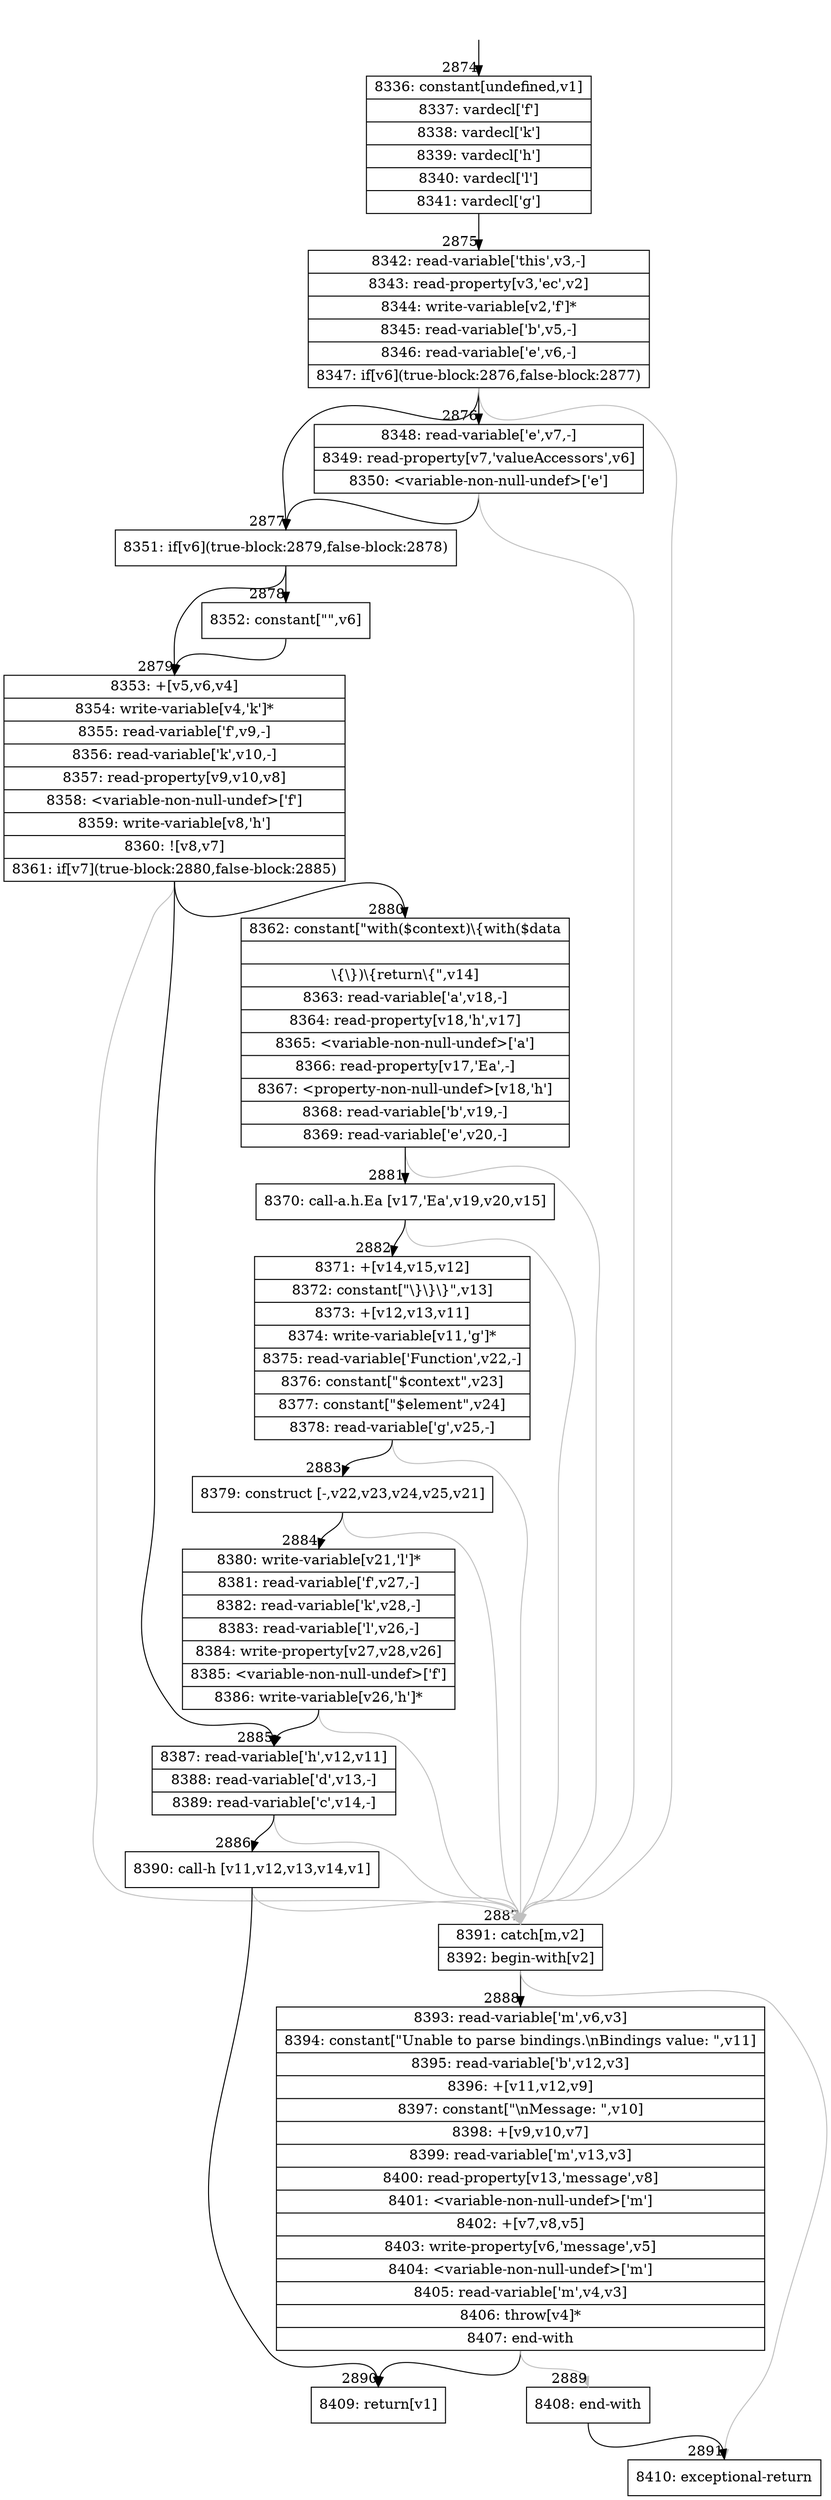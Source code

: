 digraph {
rankdir="TD"
BB_entry231[shape=none,label=""];
BB_entry231 -> BB2874 [tailport=s, headport=n, headlabel="    2874"]
BB2874 [shape=record label="{8336: constant[undefined,v1]|8337: vardecl['f']|8338: vardecl['k']|8339: vardecl['h']|8340: vardecl['l']|8341: vardecl['g']}" ] 
BB2874 -> BB2875 [tailport=s, headport=n, headlabel="      2875"]
BB2875 [shape=record label="{8342: read-variable['this',v3,-]|8343: read-property[v3,'ec',v2]|8344: write-variable[v2,'f']*|8345: read-variable['b',v5,-]|8346: read-variable['e',v6,-]|8347: if[v6](true-block:2876,false-block:2877)}" ] 
BB2875 -> BB2877 [tailport=s, headport=n, headlabel="      2877"]
BB2875 -> BB2876 [tailport=s, headport=n, headlabel="      2876"]
BB2875 -> BB2887 [tailport=s, headport=n, color=gray, headlabel="      2887"]
BB2876 [shape=record label="{8348: read-variable['e',v7,-]|8349: read-property[v7,'valueAccessors',v6]|8350: \<variable-non-null-undef\>['e']}" ] 
BB2876 -> BB2877 [tailport=s, headport=n]
BB2876 -> BB2887 [tailport=s, headport=n, color=gray]
BB2877 [shape=record label="{8351: if[v6](true-block:2879,false-block:2878)}" ] 
BB2877 -> BB2879 [tailport=s, headport=n, headlabel="      2879"]
BB2877 -> BB2878 [tailport=s, headport=n, headlabel="      2878"]
BB2878 [shape=record label="{8352: constant[\"\",v6]}" ] 
BB2878 -> BB2879 [tailport=s, headport=n]
BB2879 [shape=record label="{8353: +[v5,v6,v4]|8354: write-variable[v4,'k']*|8355: read-variable['f',v9,-]|8356: read-variable['k',v10,-]|8357: read-property[v9,v10,v8]|8358: \<variable-non-null-undef\>['f']|8359: write-variable[v8,'h']|8360: ![v8,v7]|8361: if[v7](true-block:2880,false-block:2885)}" ] 
BB2879 -> BB2880 [tailport=s, headport=n, headlabel="      2880"]
BB2879 -> BB2885 [tailport=s, headport=n, headlabel="      2885"]
BB2879 -> BB2887 [tailport=s, headport=n, color=gray]
BB2880 [shape=record label="{8362: constant[\"with($context)\\\{with($data||\\\{\\\})\\\{return\\\{\",v14]|8363: read-variable['a',v18,-]|8364: read-property[v18,'h',v17]|8365: \<variable-non-null-undef\>['a']|8366: read-property[v17,'Ea',-]|8367: \<property-non-null-undef\>[v18,'h']|8368: read-variable['b',v19,-]|8369: read-variable['e',v20,-]}" ] 
BB2880 -> BB2881 [tailport=s, headport=n, headlabel="      2881"]
BB2880 -> BB2887 [tailport=s, headport=n, color=gray]
BB2881 [shape=record label="{8370: call-a.h.Ea [v17,'Ea',v19,v20,v15]}" ] 
BB2881 -> BB2882 [tailport=s, headport=n, headlabel="      2882"]
BB2881 -> BB2887 [tailport=s, headport=n, color=gray]
BB2882 [shape=record label="{8371: +[v14,v15,v12]|8372: constant[\"\\\}\\\}\\\}\",v13]|8373: +[v12,v13,v11]|8374: write-variable[v11,'g']*|8375: read-variable['Function',v22,-]|8376: constant[\"$context\",v23]|8377: constant[\"$element\",v24]|8378: read-variable['g',v25,-]}" ] 
BB2882 -> BB2883 [tailport=s, headport=n, headlabel="      2883"]
BB2882 -> BB2887 [tailport=s, headport=n, color=gray]
BB2883 [shape=record label="{8379: construct [-,v22,v23,v24,v25,v21]}" ] 
BB2883 -> BB2884 [tailport=s, headport=n, headlabel="      2884"]
BB2883 -> BB2887 [tailport=s, headport=n, color=gray]
BB2884 [shape=record label="{8380: write-variable[v21,'l']*|8381: read-variable['f',v27,-]|8382: read-variable['k',v28,-]|8383: read-variable['l',v26,-]|8384: write-property[v27,v28,v26]|8385: \<variable-non-null-undef\>['f']|8386: write-variable[v26,'h']*}" ] 
BB2884 -> BB2885 [tailport=s, headport=n]
BB2884 -> BB2887 [tailport=s, headport=n, color=gray]
BB2885 [shape=record label="{8387: read-variable['h',v12,v11]|8388: read-variable['d',v13,-]|8389: read-variable['c',v14,-]}" ] 
BB2885 -> BB2886 [tailport=s, headport=n, headlabel="      2886"]
BB2885 -> BB2887 [tailport=s, headport=n, color=gray]
BB2886 [shape=record label="{8390: call-h [v11,v12,v13,v14,v1]}" ] 
BB2886 -> BB2890 [tailport=s, headport=n, headlabel="      2890"]
BB2886 -> BB2887 [tailport=s, headport=n, color=gray]
BB2887 [shape=record label="{8391: catch[m,v2]|8392: begin-with[v2]}" ] 
BB2887 -> BB2888 [tailport=s, headport=n, headlabel="      2888"]
BB2887 -> BB2891 [tailport=s, headport=n, color=gray, headlabel="      2891"]
BB2888 [shape=record label="{8393: read-variable['m',v6,v3]|8394: constant[\"Unable to parse bindings.\\nBindings value: \",v11]|8395: read-variable['b',v12,v3]|8396: +[v11,v12,v9]|8397: constant[\"\\nMessage: \",v10]|8398: +[v9,v10,v7]|8399: read-variable['m',v13,v3]|8400: read-property[v13,'message',v8]|8401: \<variable-non-null-undef\>['m']|8402: +[v7,v8,v5]|8403: write-property[v6,'message',v5]|8404: \<variable-non-null-undef\>['m']|8405: read-variable['m',v4,v3]|8406: throw[v4]*|8407: end-with}" ] 
BB2888 -> BB2890 [tailport=s, headport=n]
BB2888 -> BB2889 [tailport=s, headport=n, color=gray, headlabel="      2889"]
BB2889 [shape=record label="{8408: end-with}" ] 
BB2889 -> BB2891 [tailport=s, headport=n]
BB2890 [shape=record label="{8409: return[v1]}" ] 
BB2891 [shape=record label="{8410: exceptional-return}" ] 
}
